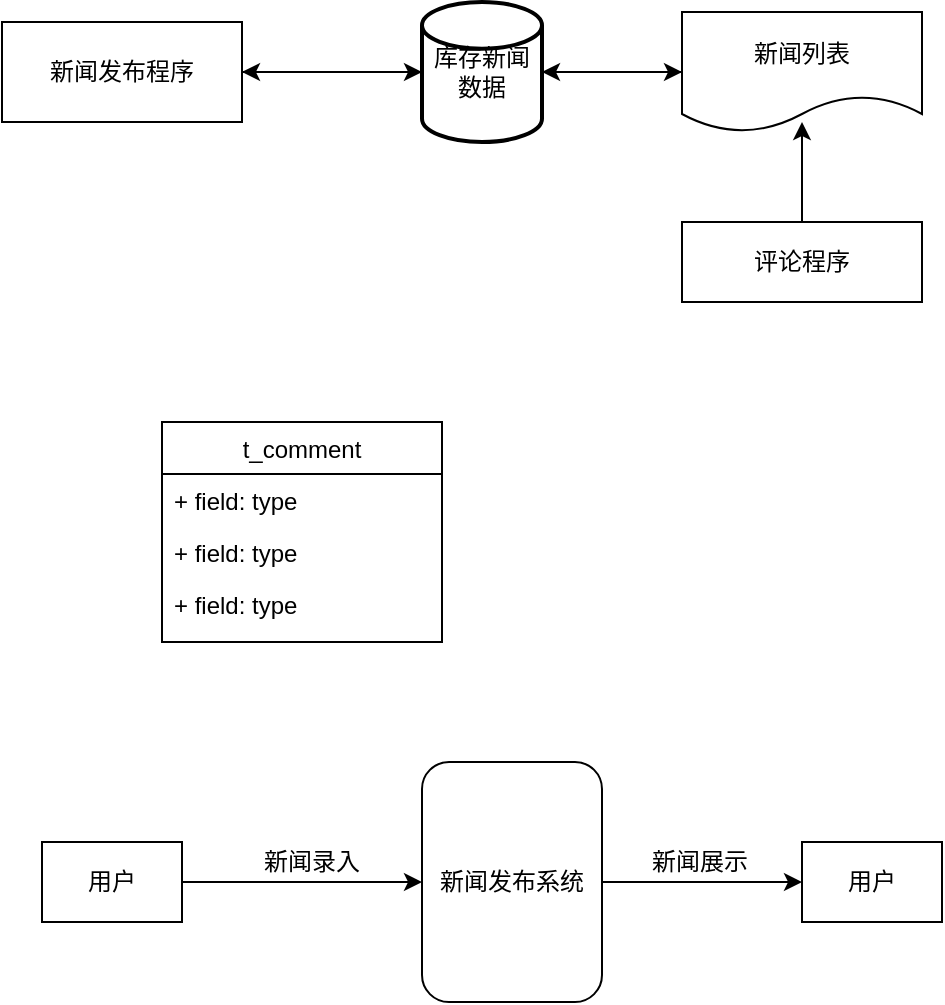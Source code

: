 <mxfile version="14.1.8" type="github">
  <diagram id="Dfps_Fmr8r8mb_qPsQiZ" name="Page-1">
    <mxGraphModel dx="782" dy="437" grid="1" gridSize="10" guides="1" tooltips="1" connect="1" arrows="1" fold="1" page="1" pageScale="1" pageWidth="827" pageHeight="1169" math="0" shadow="0">
      <root>
        <mxCell id="0" />
        <mxCell id="1" parent="0" />
        <mxCell id="2-pZd122izWrCZcBYu4D-6" style="edgeStyle=orthogonalEdgeStyle;rounded=0;orthogonalLoop=1;jettySize=auto;html=1;exitX=1;exitY=0.5;exitDx=0;exitDy=0;entryX=0;entryY=0.5;entryDx=0;entryDy=0;entryPerimeter=0;" parent="1" source="2-pZd122izWrCZcBYu4D-4" target="2-pZd122izWrCZcBYu4D-5" edge="1">
          <mxGeometry relative="1" as="geometry" />
        </mxCell>
        <mxCell id="2-pZd122izWrCZcBYu4D-4" value="新闻发布程序" style="rounded=0;whiteSpace=wrap;html=1;" parent="1" vertex="1">
          <mxGeometry x="90" y="90" width="120" height="50" as="geometry" />
        </mxCell>
        <mxCell id="2-pZd122izWrCZcBYu4D-8" style="edgeStyle=orthogonalEdgeStyle;rounded=0;orthogonalLoop=1;jettySize=auto;html=1;exitX=0;exitY=0.5;exitDx=0;exitDy=0;exitPerimeter=0;entryX=1;entryY=0.5;entryDx=0;entryDy=0;" parent="1" source="2-pZd122izWrCZcBYu4D-5" target="2-pZd122izWrCZcBYu4D-4" edge="1">
          <mxGeometry relative="1" as="geometry" />
        </mxCell>
        <mxCell id="2-pZd122izWrCZcBYu4D-11" style="edgeStyle=orthogonalEdgeStyle;rounded=0;orthogonalLoop=1;jettySize=auto;html=1;exitX=1;exitY=0.5;exitDx=0;exitDy=0;exitPerimeter=0;entryX=0;entryY=0.5;entryDx=0;entryDy=0;" parent="1" source="2-pZd122izWrCZcBYu4D-5" target="2-pZd122izWrCZcBYu4D-10" edge="1">
          <mxGeometry relative="1" as="geometry" />
        </mxCell>
        <mxCell id="2-pZd122izWrCZcBYu4D-5" value="库存新闻数据" style="strokeWidth=2;html=1;shape=mxgraph.flowchart.database;whiteSpace=wrap;" parent="1" vertex="1">
          <mxGeometry x="300" y="80" width="60" height="70" as="geometry" />
        </mxCell>
        <mxCell id="2-pZd122izWrCZcBYu4D-13" style="edgeStyle=orthogonalEdgeStyle;rounded=0;orthogonalLoop=1;jettySize=auto;html=1;entryX=1;entryY=0.5;entryDx=0;entryDy=0;entryPerimeter=0;" parent="1" source="2-pZd122izWrCZcBYu4D-10" target="2-pZd122izWrCZcBYu4D-5" edge="1">
          <mxGeometry relative="1" as="geometry" />
        </mxCell>
        <mxCell id="2-pZd122izWrCZcBYu4D-10" value="新闻列表" style="shape=document;whiteSpace=wrap;html=1;boundedLbl=1;" parent="1" vertex="1">
          <mxGeometry x="430" y="85" width="120" height="60" as="geometry" />
        </mxCell>
        <mxCell id="2-pZd122izWrCZcBYu4D-15" style="edgeStyle=orthogonalEdgeStyle;rounded=0;orthogonalLoop=1;jettySize=auto;html=1;entryX=0.5;entryY=0.917;entryDx=0;entryDy=0;entryPerimeter=0;" parent="1" source="2-pZd122izWrCZcBYu4D-14" target="2-pZd122izWrCZcBYu4D-10" edge="1">
          <mxGeometry relative="1" as="geometry" />
        </mxCell>
        <mxCell id="2-pZd122izWrCZcBYu4D-14" value="评论程序" style="rounded=0;whiteSpace=wrap;html=1;" parent="1" vertex="1">
          <mxGeometry x="430" y="190" width="120" height="40" as="geometry" />
        </mxCell>
        <mxCell id="7xvP9piOw0jpGMDChiuA-1" value="t_comment" style="swimlane;fontStyle=0;childLayout=stackLayout;horizontal=1;startSize=26;fillColor=none;horizontalStack=0;resizeParent=1;resizeParentMax=0;resizeLast=0;collapsible=1;marginBottom=0;" parent="1" vertex="1">
          <mxGeometry x="170" y="290" width="140" height="110" as="geometry" />
        </mxCell>
        <mxCell id="7xvP9piOw0jpGMDChiuA-2" value="+ field: type" style="text;strokeColor=none;fillColor=none;align=left;verticalAlign=top;spacingLeft=4;spacingRight=4;overflow=hidden;rotatable=0;points=[[0,0.5],[1,0.5]];portConstraint=eastwest;" parent="7xvP9piOw0jpGMDChiuA-1" vertex="1">
          <mxGeometry y="26" width="140" height="26" as="geometry" />
        </mxCell>
        <mxCell id="7xvP9piOw0jpGMDChiuA-3" value="+ field: type" style="text;strokeColor=none;fillColor=none;align=left;verticalAlign=top;spacingLeft=4;spacingRight=4;overflow=hidden;rotatable=0;points=[[0,0.5],[1,0.5]];portConstraint=eastwest;" parent="7xvP9piOw0jpGMDChiuA-1" vertex="1">
          <mxGeometry y="52" width="140" height="26" as="geometry" />
        </mxCell>
        <mxCell id="7xvP9piOw0jpGMDChiuA-4" value="+ field: type" style="text;strokeColor=none;fillColor=none;align=left;verticalAlign=top;spacingLeft=4;spacingRight=4;overflow=hidden;rotatable=0;points=[[0,0.5],[1,0.5]];portConstraint=eastwest;" parent="7xvP9piOw0jpGMDChiuA-1" vertex="1">
          <mxGeometry y="78" width="140" height="32" as="geometry" />
        </mxCell>
        <mxCell id="UekPqRt4Sd7LOZYCfJs7-5" style="edgeStyle=orthogonalEdgeStyle;rounded=0;orthogonalLoop=1;jettySize=auto;html=1;entryX=0;entryY=0.5;entryDx=0;entryDy=0;" edge="1" parent="1" source="UekPqRt4Sd7LOZYCfJs7-1" target="UekPqRt4Sd7LOZYCfJs7-2">
          <mxGeometry relative="1" as="geometry" />
        </mxCell>
        <mxCell id="UekPqRt4Sd7LOZYCfJs7-1" value="用户" style="rounded=0;whiteSpace=wrap;html=1;" vertex="1" parent="1">
          <mxGeometry x="110" y="500" width="70" height="40" as="geometry" />
        </mxCell>
        <mxCell id="UekPqRt4Sd7LOZYCfJs7-10" style="edgeStyle=orthogonalEdgeStyle;rounded=0;orthogonalLoop=1;jettySize=auto;html=1;entryX=0;entryY=0.5;entryDx=0;entryDy=0;" edge="1" parent="1" source="UekPqRt4Sd7LOZYCfJs7-2" target="UekPqRt4Sd7LOZYCfJs7-4">
          <mxGeometry relative="1" as="geometry" />
        </mxCell>
        <mxCell id="UekPqRt4Sd7LOZYCfJs7-2" value="新闻发布系统" style="rounded=1;whiteSpace=wrap;html=1;" vertex="1" parent="1">
          <mxGeometry x="300" y="460" width="90" height="120" as="geometry" />
        </mxCell>
        <mxCell id="UekPqRt4Sd7LOZYCfJs7-4" value="用户" style="rounded=0;whiteSpace=wrap;html=1;" vertex="1" parent="1">
          <mxGeometry x="490" y="500" width="70" height="40" as="geometry" />
        </mxCell>
        <mxCell id="UekPqRt4Sd7LOZYCfJs7-6" value="新闻录入" style="text;html=1;strokeColor=none;fillColor=none;align=center;verticalAlign=middle;whiteSpace=wrap;rounded=0;" vertex="1" parent="1">
          <mxGeometry x="220" y="500" width="50" height="20" as="geometry" />
        </mxCell>
        <mxCell id="UekPqRt4Sd7LOZYCfJs7-8" value="新闻展示" style="text;html=1;strokeColor=none;fillColor=none;align=center;verticalAlign=middle;whiteSpace=wrap;rounded=0;" vertex="1" parent="1">
          <mxGeometry x="414" y="500" width="50" height="20" as="geometry" />
        </mxCell>
      </root>
    </mxGraphModel>
  </diagram>
</mxfile>
